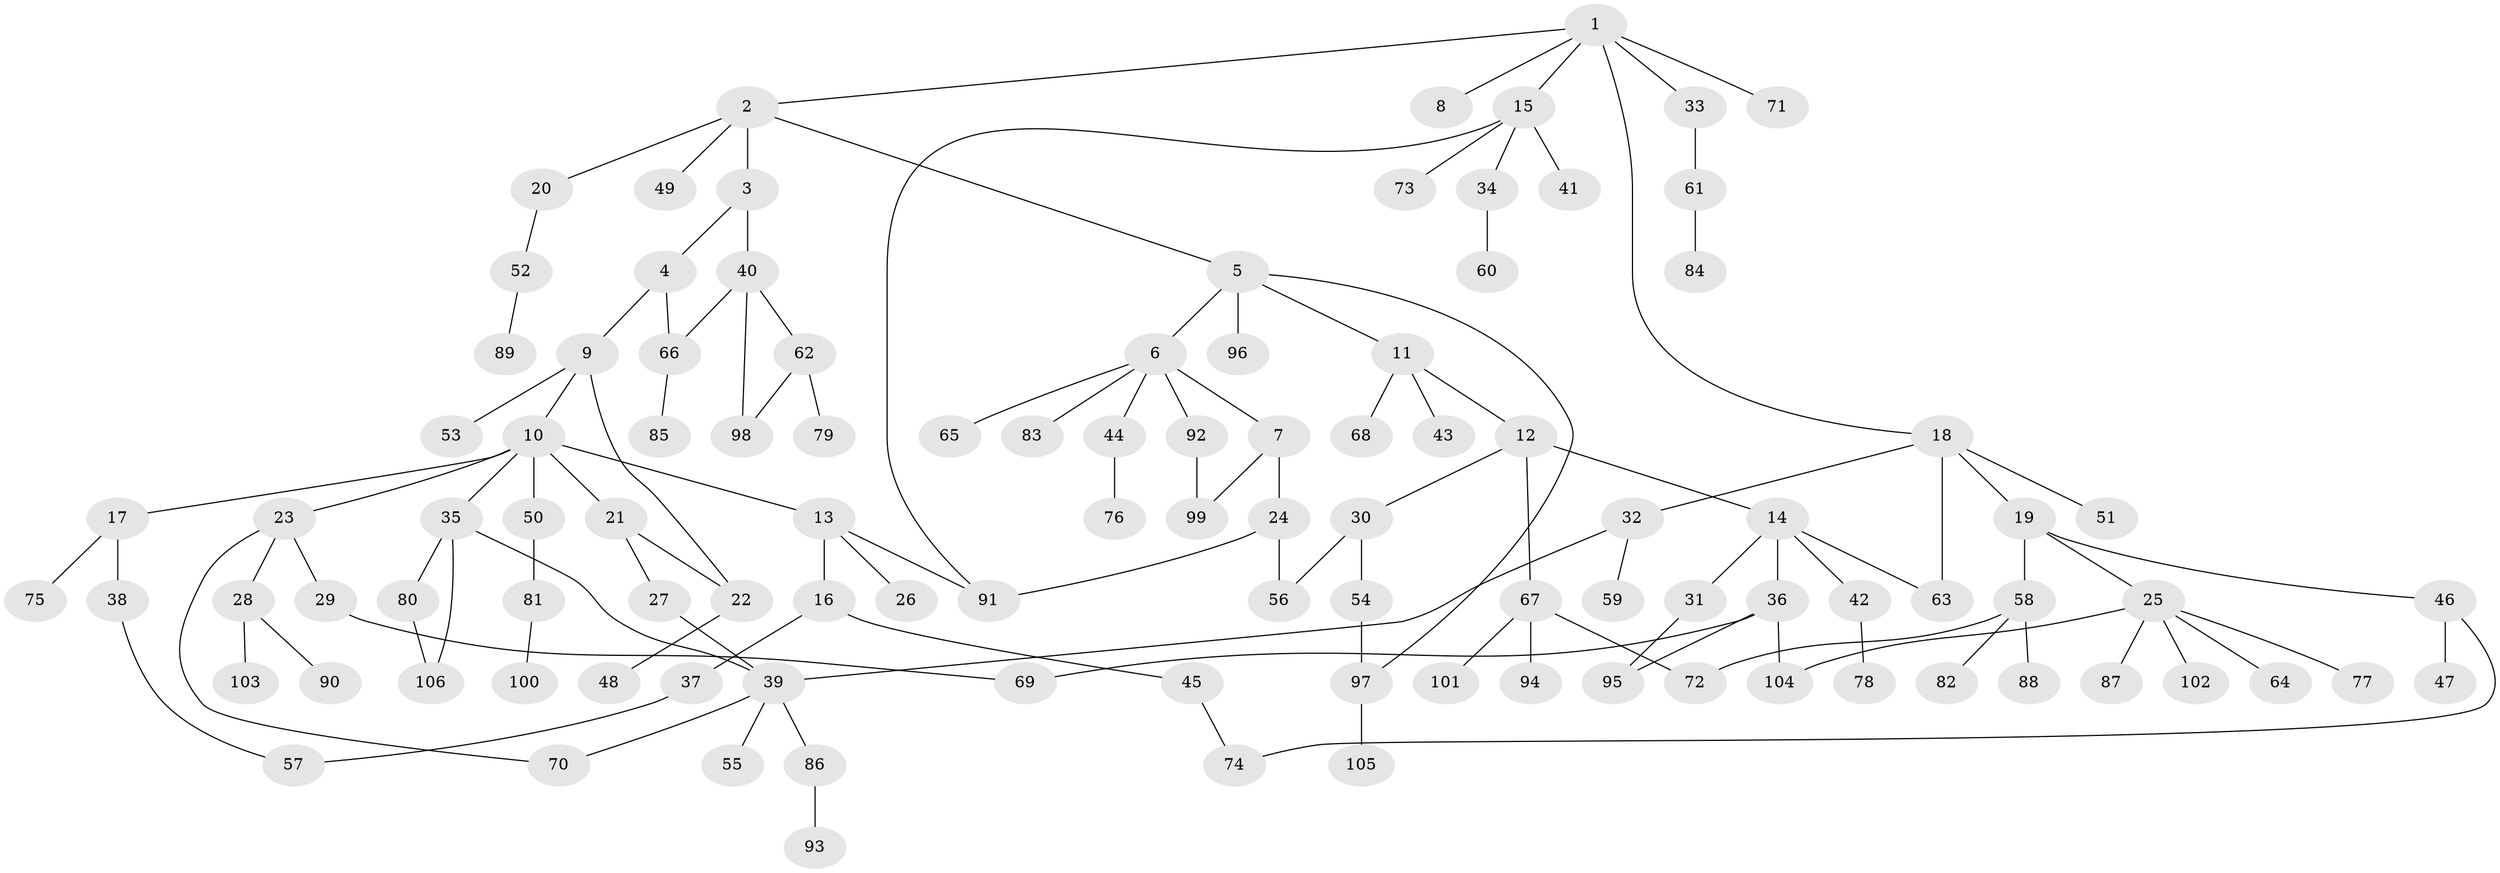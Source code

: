 // Generated by graph-tools (version 1.1) at 2025/10/02/27/25 16:10:55]
// undirected, 106 vertices, 124 edges
graph export_dot {
graph [start="1"]
  node [color=gray90,style=filled];
  1;
  2;
  3;
  4;
  5;
  6;
  7;
  8;
  9;
  10;
  11;
  12;
  13;
  14;
  15;
  16;
  17;
  18;
  19;
  20;
  21;
  22;
  23;
  24;
  25;
  26;
  27;
  28;
  29;
  30;
  31;
  32;
  33;
  34;
  35;
  36;
  37;
  38;
  39;
  40;
  41;
  42;
  43;
  44;
  45;
  46;
  47;
  48;
  49;
  50;
  51;
  52;
  53;
  54;
  55;
  56;
  57;
  58;
  59;
  60;
  61;
  62;
  63;
  64;
  65;
  66;
  67;
  68;
  69;
  70;
  71;
  72;
  73;
  74;
  75;
  76;
  77;
  78;
  79;
  80;
  81;
  82;
  83;
  84;
  85;
  86;
  87;
  88;
  89;
  90;
  91;
  92;
  93;
  94;
  95;
  96;
  97;
  98;
  99;
  100;
  101;
  102;
  103;
  104;
  105;
  106;
  1 -- 2;
  1 -- 8;
  1 -- 15;
  1 -- 18;
  1 -- 33;
  1 -- 71;
  2 -- 3;
  2 -- 5;
  2 -- 20;
  2 -- 49;
  3 -- 4;
  3 -- 40;
  4 -- 9;
  4 -- 66;
  5 -- 6;
  5 -- 11;
  5 -- 96;
  5 -- 97;
  6 -- 7;
  6 -- 44;
  6 -- 65;
  6 -- 83;
  6 -- 92;
  7 -- 24;
  7 -- 99;
  9 -- 10;
  9 -- 53;
  9 -- 22;
  10 -- 13;
  10 -- 17;
  10 -- 21;
  10 -- 23;
  10 -- 35;
  10 -- 50;
  11 -- 12;
  11 -- 43;
  11 -- 68;
  12 -- 14;
  12 -- 30;
  12 -- 67;
  13 -- 16;
  13 -- 26;
  13 -- 91;
  14 -- 31;
  14 -- 36;
  14 -- 42;
  14 -- 63;
  15 -- 34;
  15 -- 41;
  15 -- 73;
  15 -- 91;
  16 -- 37;
  16 -- 45;
  17 -- 38;
  17 -- 75;
  18 -- 19;
  18 -- 32;
  18 -- 51;
  18 -- 63;
  19 -- 25;
  19 -- 46;
  19 -- 58;
  20 -- 52;
  21 -- 22;
  21 -- 27;
  22 -- 48;
  23 -- 28;
  23 -- 29;
  23 -- 70;
  24 -- 91;
  24 -- 56;
  25 -- 64;
  25 -- 77;
  25 -- 87;
  25 -- 102;
  25 -- 104;
  27 -- 39;
  28 -- 90;
  28 -- 103;
  29 -- 69;
  30 -- 54;
  30 -- 56;
  31 -- 95;
  32 -- 39;
  32 -- 59;
  33 -- 61;
  34 -- 60;
  35 -- 80;
  35 -- 106;
  35 -- 39;
  36 -- 95;
  36 -- 104;
  36 -- 69;
  37 -- 57;
  38 -- 57;
  39 -- 55;
  39 -- 86;
  39 -- 70;
  40 -- 62;
  40 -- 66;
  40 -- 98;
  42 -- 78;
  44 -- 76;
  45 -- 74;
  46 -- 47;
  46 -- 74;
  50 -- 81;
  52 -- 89;
  54 -- 97;
  58 -- 72;
  58 -- 82;
  58 -- 88;
  61 -- 84;
  62 -- 79;
  62 -- 98;
  66 -- 85;
  67 -- 94;
  67 -- 101;
  67 -- 72;
  80 -- 106;
  81 -- 100;
  86 -- 93;
  92 -- 99;
  97 -- 105;
}
